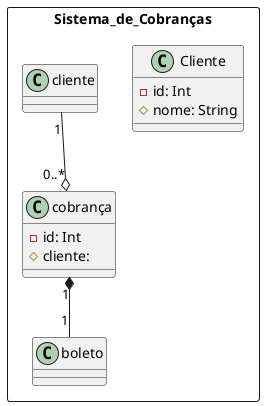 @startuml sisDeCobrança
  package Sistema_de_Cobranças <<rectangle>> {
    class Cliente {
      - id: Int
      # nome: String
    }
    class cobrança {
      - id: Int
      # cliente: 
    }
    cliente "1" --o "0..*" cobrança
    class boleto {}
    cobrança "1" *-- "1" boleto
  }
@enduml